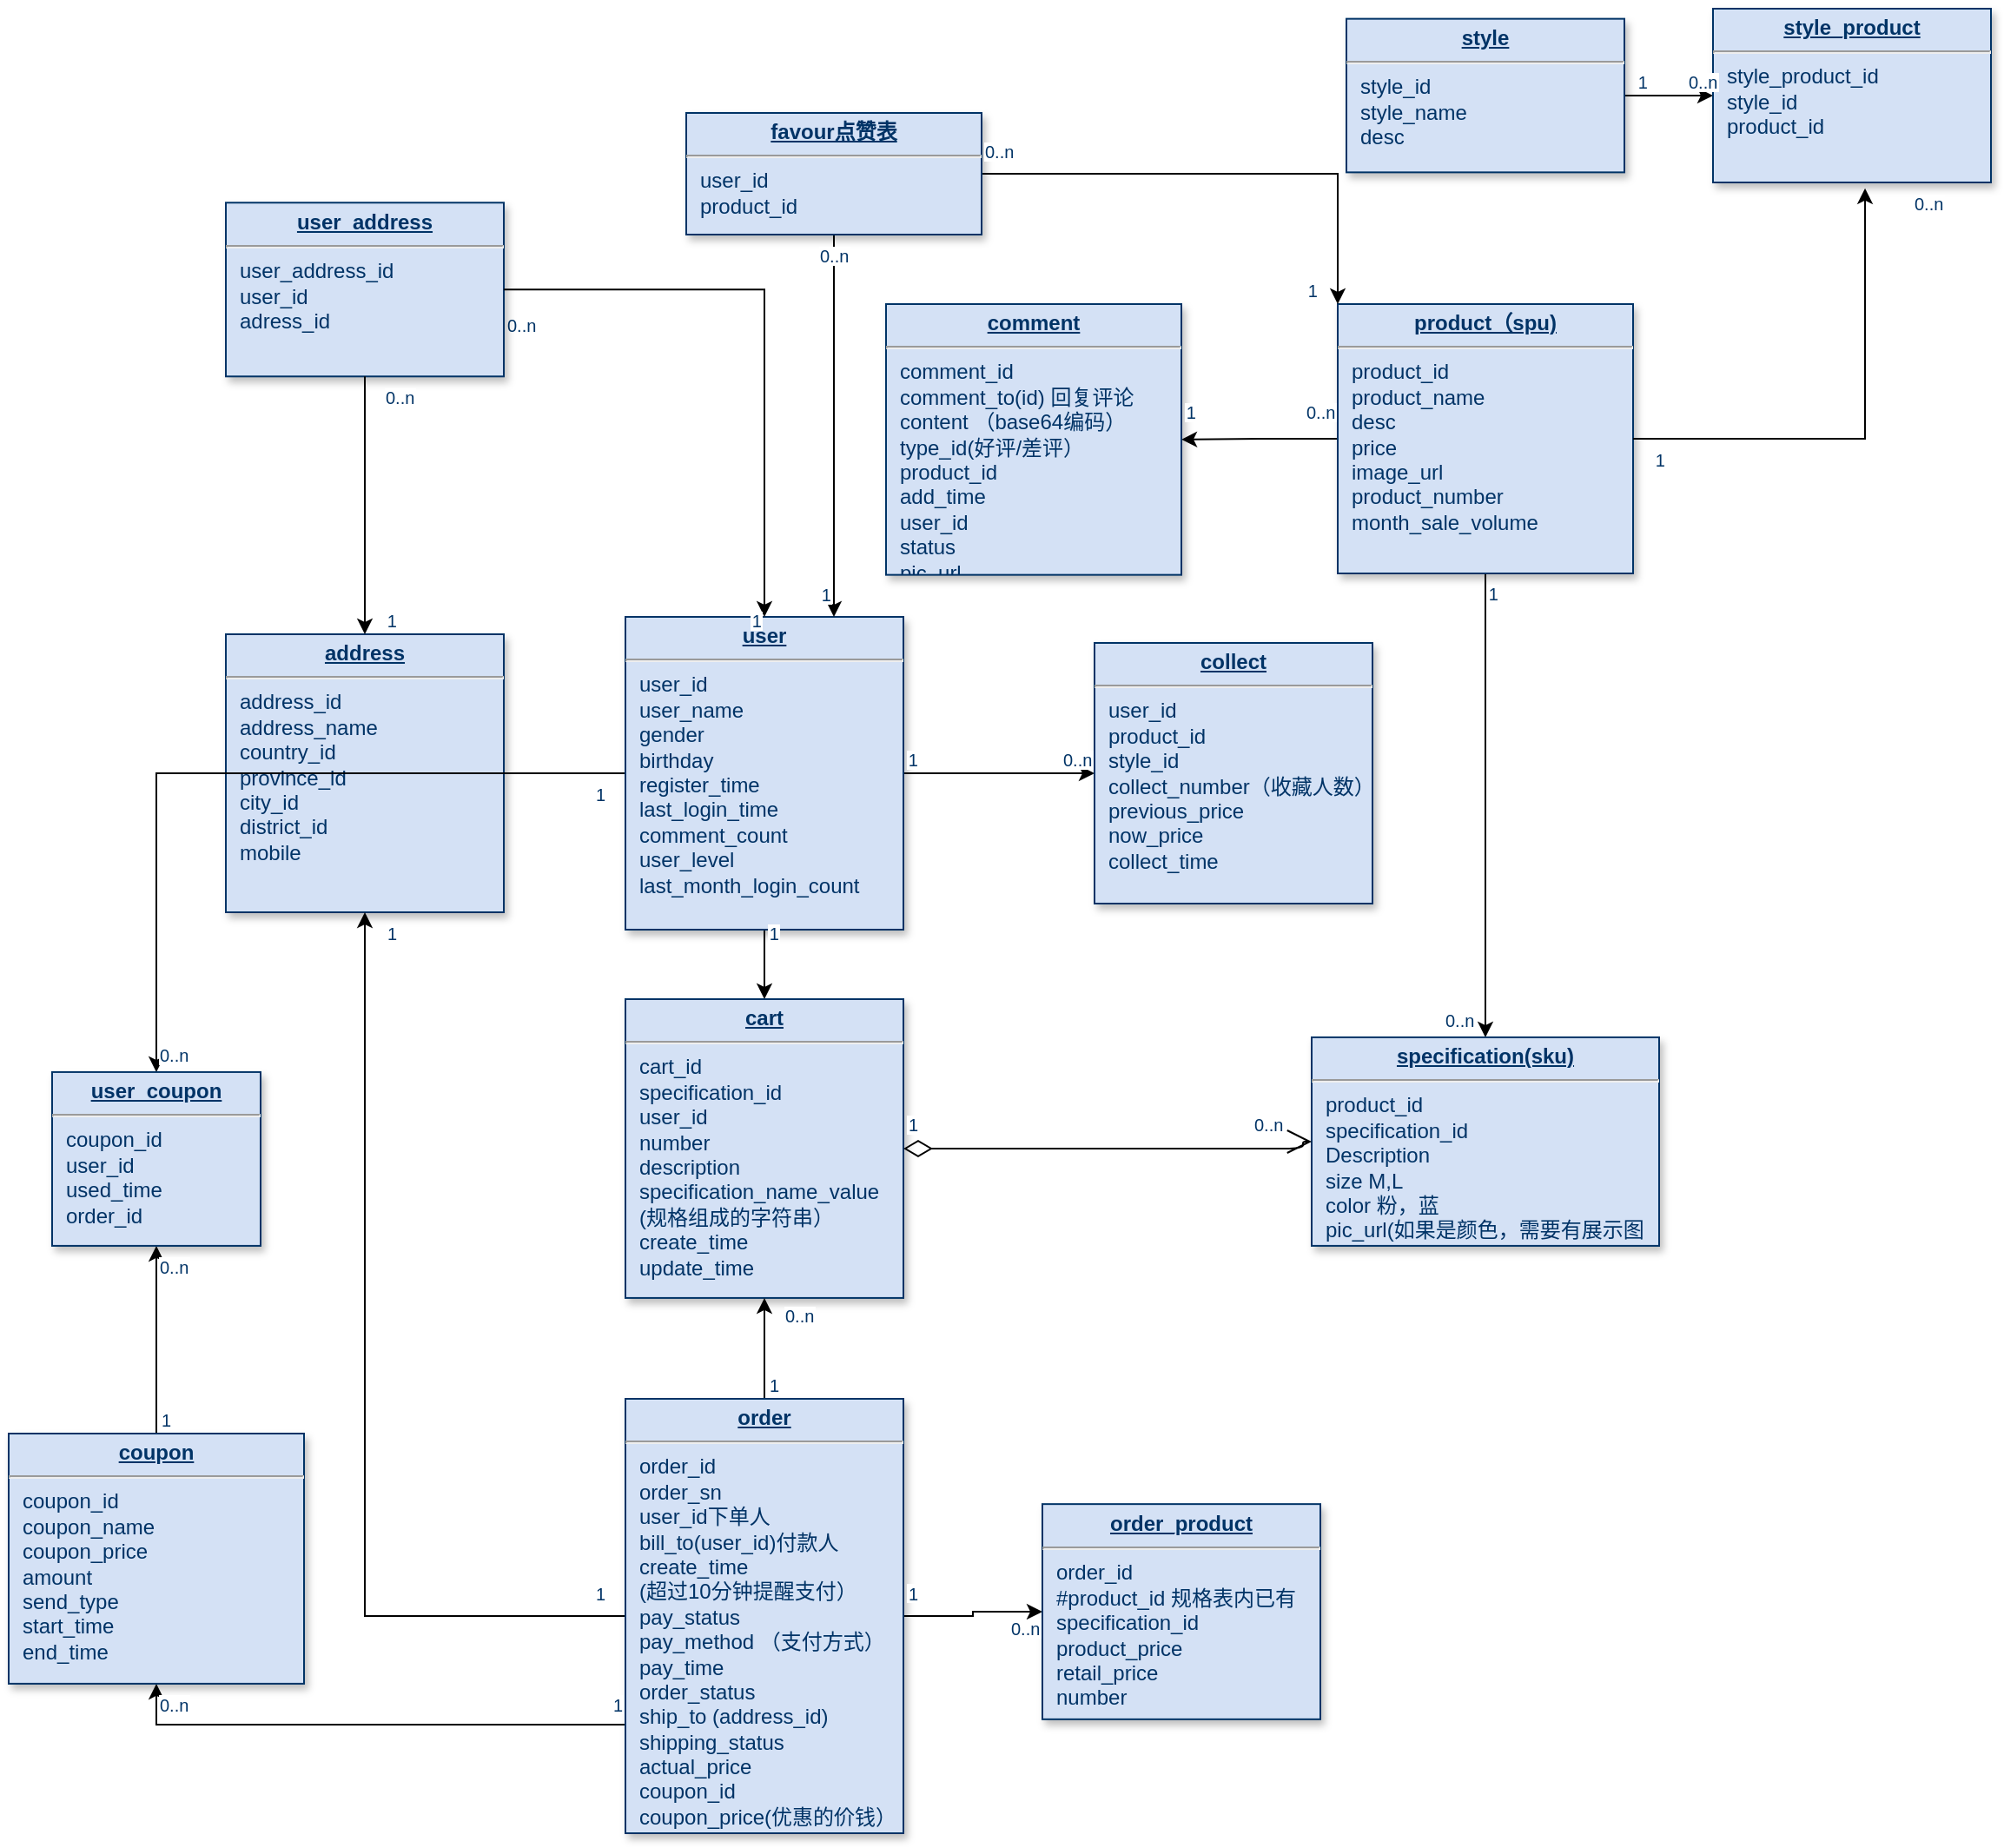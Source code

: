 <mxfile version="24.8.3">
  <diagram name="Page-1" id="efa7a0a1-bf9b-a30e-e6df-94a7791c09e9">
    <mxGraphModel dx="1621" dy="435" grid="1" gridSize="10" guides="1" tooltips="1" connect="1" arrows="1" fold="1" page="1" pageScale="1" pageWidth="826" pageHeight="1169" background="none" math="0" shadow="0">
      <root>
        <mxCell id="0" />
        <mxCell id="1" parent="0" />
        <mxCell id="pCRXO76P7cDvqqVj5QD--149" style="edgeStyle=orthogonalEdgeStyle;rounded=0;orthogonalLoop=1;jettySize=auto;html=1;exitX=1;exitY=0.5;exitDx=0;exitDy=0;entryX=0;entryY=0.5;entryDx=0;entryDy=0;" edge="1" parent="1" source="19" target="23">
          <mxGeometry relative="1" as="geometry" />
        </mxCell>
        <mxCell id="19" value="&lt;p style=&quot;margin: 0px; margin-top: 4px; text-align: center; text-decoration: underline;&quot;&gt;&lt;strong&gt;style&lt;/strong&gt;&lt;/p&gt;&lt;hr&gt;&lt;p style=&quot;margin: 0px; margin-left: 8px;&quot;&gt;style_id&lt;br&gt;style_name&lt;/p&gt;&lt;p style=&quot;margin: 0px; margin-left: 8px;&quot;&gt;desc&lt;/p&gt;&lt;p style=&quot;margin: 0px; margin-left: 8px;&quot;&gt;&lt;br&gt;&lt;/p&gt;&lt;p style=&quot;margin: 0px; margin-left: 8px;&quot;&gt;&lt;br&gt;&lt;/p&gt;" style="verticalAlign=top;align=left;overflow=fill;fontSize=12;fontFamily=Helvetica;html=1;strokeColor=#003366;shadow=1;fillColor=#D4E1F5;fontColor=#003366" parent="1" vertex="1">
          <mxGeometry x="615" y="95.82" width="160" height="88.36" as="geometry" />
        </mxCell>
        <mxCell id="pCRXO76P7cDvqqVj5QD--150" style="edgeStyle=orthogonalEdgeStyle;rounded=0;orthogonalLoop=1;jettySize=auto;html=1;exitX=0.5;exitY=1;exitDx=0;exitDy=0;" edge="1" parent="1" source="20" target="24">
          <mxGeometry relative="1" as="geometry" />
        </mxCell>
        <mxCell id="pCRXO76P7cDvqqVj5QD--157" style="edgeStyle=orthogonalEdgeStyle;rounded=0;orthogonalLoop=1;jettySize=auto;html=1;exitX=0;exitY=0.5;exitDx=0;exitDy=0;entryX=1;entryY=0.5;entryDx=0;entryDy=0;" edge="1" parent="1" source="20" target="pCRXO76P7cDvqqVj5QD--156">
          <mxGeometry relative="1" as="geometry" />
        </mxCell>
        <mxCell id="20" value="&lt;p style=&quot;margin: 0px; margin-top: 4px; text-align: center; text-decoration: underline;&quot;&gt;&lt;strong&gt;product（spu)&lt;/strong&gt;&lt;/p&gt;&lt;hr&gt;&lt;p style=&quot;margin: 0px; margin-left: 8px;&quot;&gt;&lt;span style=&quot;background-color: initial;&quot;&gt;product_id&lt;/span&gt;&lt;/p&gt;&lt;p style=&quot;margin: 0px; margin-left: 8px;&quot;&gt;&lt;span style=&quot;background-color: initial;&quot;&gt;product_name&lt;/span&gt;&lt;/p&gt;&lt;p style=&quot;margin: 0px; margin-left: 8px;&quot;&gt;&lt;span style=&quot;background-color: initial;&quot;&gt;desc&lt;/span&gt;&lt;br&gt;&lt;/p&gt;&lt;p style=&quot;margin: 0px; margin-left: 8px;&quot;&gt;&lt;span style=&quot;background-color: initial;&quot;&gt;price&lt;/span&gt;&lt;/p&gt;&lt;p style=&quot;margin: 0px; margin-left: 8px;&quot;&gt;&lt;span style=&quot;background-color: initial;&quot;&gt;image_url&lt;/span&gt;&lt;br&gt;&lt;/p&gt;&lt;p style=&quot;margin: 0px; margin-left: 8px;&quot;&gt;&lt;span style=&quot;background-color: initial;&quot;&gt;product_number&lt;/span&gt;&lt;/p&gt;&lt;p style=&quot;margin: 0px; margin-left: 8px;&quot;&gt;&lt;span style=&quot;background-color: initial;&quot;&gt;month_sale_volume&lt;br&gt;&lt;/span&gt;&lt;/p&gt;&lt;p style=&quot;margin: 0px; margin-left: 8px;&quot;&gt;&lt;span style=&quot;background-color: initial;&quot;&gt;&lt;br&gt;&lt;/span&gt;&lt;/p&gt;" style="verticalAlign=top;align=left;overflow=fill;fontSize=12;fontFamily=Helvetica;html=1;strokeColor=#003366;shadow=1;fillColor=#D4E1F5;fontColor=#003366" parent="1" vertex="1">
          <mxGeometry x="610" y="260" width="170" height="155" as="geometry" />
        </mxCell>
        <mxCell id="21" value="&lt;p style=&quot;margin: 0px; margin-top: 4px; text-align: center; text-decoration: underline;&quot;&gt;&lt;strong&gt;address&lt;/strong&gt;&lt;/p&gt;&lt;hr&gt;&lt;p style=&quot;margin: 0px; margin-left: 8px;&quot;&gt;address_id&lt;/p&gt;&lt;p style=&quot;margin: 0px; margin-left: 8px;&quot;&gt;address_name&lt;/p&gt;&lt;p style=&quot;margin: 0px; margin-left: 8px;&quot;&gt;country_id&lt;/p&gt;&lt;p style=&quot;margin: 0px; margin-left: 8px;&quot;&gt;province_id&lt;/p&gt;&lt;p style=&quot;margin: 0px; margin-left: 8px;&quot;&gt;city_id&lt;/p&gt;&lt;p style=&quot;margin: 0px; margin-left: 8px;&quot;&gt;district_id&lt;/p&gt;&lt;p style=&quot;margin: 0px; margin-left: 8px;&quot;&gt;mobile&lt;/p&gt;" style="verticalAlign=top;align=left;overflow=fill;fontSize=12;fontFamily=Helvetica;html=1;strokeColor=#003366;shadow=1;fillColor=#D4E1F5;fontColor=#003366" parent="1" vertex="1">
          <mxGeometry x="-30.0" y="450.0" width="160" height="160" as="geometry" />
        </mxCell>
        <mxCell id="23" value="&lt;p style=&quot;margin: 0px; margin-top: 4px; text-align: center; text-decoration: underline;&quot;&gt;&lt;b&gt;style_product&lt;/b&gt;&lt;/p&gt;&lt;hr&gt;&lt;p style=&quot;margin: 0px; margin-left: 8px;&quot;&gt;style_product_id&lt;/p&gt;&lt;p style=&quot;margin: 0px; margin-left: 8px;&quot;&gt;style_id&lt;/p&gt;&lt;p style=&quot;margin: 0px; margin-left: 8px;&quot;&gt;product_id&lt;/p&gt;&lt;p style=&quot;margin: 0px; margin-left: 8px;&quot;&gt;&lt;br&gt;&lt;/p&gt;" style="verticalAlign=top;align=left;overflow=fill;fontSize=12;fontFamily=Helvetica;html=1;strokeColor=#003366;shadow=1;fillColor=#D4E1F5;fontColor=#003366" parent="1" vertex="1">
          <mxGeometry x="826.0" y="90.0" width="160" height="100" as="geometry" />
        </mxCell>
        <mxCell id="24" value="&lt;p style=&quot;margin: 0px; margin-top: 4px; text-align: center; text-decoration: underline;&quot;&gt;&lt;b&gt;specification(sku)&lt;/b&gt;&lt;/p&gt;&lt;hr&gt;&lt;p style=&quot;margin: 0px; margin-left: 8px;&quot;&gt;&lt;span style=&quot;background-color: initial;&quot;&gt;product_id&lt;/span&gt;&lt;/p&gt;&lt;p style=&quot;margin: 0px; margin-left: 8px;&quot;&gt;&lt;span style=&quot;background-color: initial;&quot;&gt;specification_id&lt;/span&gt;&lt;br&gt;&lt;/p&gt;&lt;p style=&quot;margin: 0px; margin-left: 8px;&quot;&gt;&lt;span style=&quot;background-color: initial;&quot;&gt;Description&lt;/span&gt;&lt;br&gt;&lt;/p&gt;&lt;p style=&quot;margin: 0px; margin-left: 8px;&quot;&gt;size M,L&lt;/p&gt;&lt;p style=&quot;margin: 0px; margin-left: 8px;&quot;&gt;color 粉，蓝&lt;/p&gt;&lt;p style=&quot;margin: 0px; margin-left: 8px;&quot;&gt;pic_url(如果是颜色，需要有展示图&lt;/p&gt;&lt;p style=&quot;margin: 0px; margin-left: 8px;&quot;&gt;&lt;br&gt;&lt;/p&gt;" style="verticalAlign=top;align=left;overflow=fill;fontSize=12;fontFamily=Helvetica;html=1;strokeColor=#003366;shadow=1;fillColor=#D4E1F5;fontColor=#003366" parent="1" vertex="1">
          <mxGeometry x="595" y="681.96" width="200" height="120" as="geometry" />
        </mxCell>
        <mxCell id="pCRXO76P7cDvqqVj5QD--138" style="edgeStyle=orthogonalEdgeStyle;rounded=0;orthogonalLoop=1;jettySize=auto;html=1;exitX=0.5;exitY=1;exitDx=0;exitDy=0;entryX=0.5;entryY=0;entryDx=0;entryDy=0;" edge="1" parent="1" source="25" target="29">
          <mxGeometry relative="1" as="geometry" />
        </mxCell>
        <mxCell id="pCRXO76P7cDvqqVj5QD--153" value="" style="edgeStyle=orthogonalEdgeStyle;rounded=0;orthogonalLoop=1;jettySize=auto;html=1;" edge="1" parent="1" source="25" target="27">
          <mxGeometry relative="1" as="geometry" />
        </mxCell>
        <mxCell id="pCRXO76P7cDvqqVj5QD--166" style="edgeStyle=orthogonalEdgeStyle;rounded=0;orthogonalLoop=1;jettySize=auto;html=1;exitX=0;exitY=0.5;exitDx=0;exitDy=0;" edge="1" parent="1" source="25" target="pCRXO76P7cDvqqVj5QD--161">
          <mxGeometry relative="1" as="geometry" />
        </mxCell>
        <mxCell id="25" value="&lt;p style=&quot;margin: 0px; margin-top: 4px; text-align: center; text-decoration: underline;&quot;&gt;&lt;strong&gt;user&lt;/strong&gt;&lt;/p&gt;&lt;hr&gt;&lt;p style=&quot;margin: 0px; margin-left: 8px;&quot;&gt;user_id&lt;/p&gt;&lt;p style=&quot;margin: 0px; margin-left: 8px;&quot;&gt;user_name&lt;/p&gt;&lt;p style=&quot;margin: 0px; margin-left: 8px;&quot;&gt;gender&lt;/p&gt;&lt;p style=&quot;margin: 0px; margin-left: 8px;&quot;&gt;birthday&lt;/p&gt;&lt;p style=&quot;margin: 0px; margin-left: 8px;&quot;&gt;register_time&lt;/p&gt;&lt;p style=&quot;margin: 0px; margin-left: 8px;&quot;&gt;last_login_time&lt;/p&gt;&lt;p style=&quot;margin: 0px; margin-left: 8px;&quot;&gt;comment_count&lt;/p&gt;&lt;p style=&quot;margin: 0px; margin-left: 8px;&quot;&gt;user_level&lt;/p&gt;&lt;p style=&quot;margin: 0px; margin-left: 8px;&quot;&gt;last_month_login_count&lt;/p&gt;" style="verticalAlign=top;align=left;overflow=fill;fontSize=12;fontFamily=Helvetica;html=1;strokeColor=#003366;shadow=1;fillColor=#D4E1F5;fontColor=#003366" parent="1" vertex="1">
          <mxGeometry x="200" y="440" width="160" height="180" as="geometry" />
        </mxCell>
        <mxCell id="27" value="&lt;p style=&quot;margin: 4px 0px 0px; text-align: center;&quot;&gt;&lt;b&gt;&lt;u&gt;collect&lt;/u&gt;&lt;/b&gt;&lt;br&gt;&lt;/p&gt;&lt;hr&gt;&lt;p style=&quot;margin: 0px; margin-left: 8px;&quot;&gt;user_id&lt;/p&gt;&lt;p style=&quot;margin: 0px; margin-left: 8px;&quot;&gt;product_id&lt;/p&gt;&lt;p style=&quot;margin: 0px; margin-left: 8px;&quot;&gt;style_id&lt;/p&gt;&lt;p style=&quot;margin: 0px; margin-left: 8px;&quot;&gt;collect_number（收藏人数）&lt;/p&gt;&lt;p style=&quot;margin: 0px; margin-left: 8px;&quot;&gt;previous_price&lt;br&gt;&lt;/p&gt;&lt;p style=&quot;margin: 0px; margin-left: 8px;&quot;&gt;now_price&lt;/p&gt;&lt;p style=&quot;margin: 0px; margin-left: 8px;&quot;&gt;collect_time&lt;/p&gt;" style="verticalAlign=top;align=left;overflow=fill;fontSize=12;fontFamily=Helvetica;html=1;strokeColor=#003366;shadow=1;fillColor=#D4E1F5;fontColor=#003366" parent="1" vertex="1">
          <mxGeometry x="470" y="455" width="160" height="150" as="geometry" />
        </mxCell>
        <mxCell id="29" value="&lt;p style=&quot;margin: 0px; margin-top: 4px; text-align: center; text-decoration: underline;&quot;&gt;&lt;b&gt;cart&lt;/b&gt;&lt;/p&gt;&lt;hr&gt;&lt;p style=&quot;margin: 0px; margin-left: 8px;&quot;&gt;cart_id&lt;/p&gt;&lt;p style=&quot;margin: 0px 0px 0px 8px;&quot;&gt;&lt;span style=&quot;background-color: initial;&quot;&gt;specification_id&lt;/span&gt;&lt;/p&gt;&lt;p style=&quot;margin: 0px; margin-left: 8px;&quot;&gt;user_id&lt;/p&gt;&lt;p style=&quot;margin: 0px; margin-left: 8px;&quot;&gt;number&lt;/p&gt;&lt;p style=&quot;margin: 0px; margin-left: 8px;&quot;&gt;description&lt;/p&gt;&lt;p style=&quot;margin: 0px; margin-left: 8px;&quot;&gt;specification_name_value&lt;br&gt;&lt;/p&gt;&lt;p style=&quot;margin: 0px; margin-left: 8px;&quot;&gt;(规格组成的字符串）&lt;/p&gt;&lt;p style=&quot;margin: 0px; margin-left: 8px;&quot;&gt;create_time&lt;/p&gt;&lt;p style=&quot;margin: 0px; margin-left: 8px;&quot;&gt;update_time&lt;/p&gt;&lt;p style=&quot;margin: 0px; margin-left: 8px;&quot;&gt;&lt;br&gt;&lt;/p&gt;&lt;p style=&quot;margin: 0px; margin-left: 8px;&quot;&gt;&lt;br&gt;&lt;/p&gt;" style="verticalAlign=top;align=left;overflow=fill;fontSize=12;fontFamily=Helvetica;html=1;strokeColor=#003366;shadow=1;fillColor=#D4E1F5;fontColor=#003366" parent="1" vertex="1">
          <mxGeometry x="200" y="660" width="160" height="171.96" as="geometry" />
        </mxCell>
        <mxCell id="pCRXO76P7cDvqqVj5QD--137" style="edgeStyle=orthogonalEdgeStyle;rounded=0;orthogonalLoop=1;jettySize=auto;html=1;exitX=0.5;exitY=0;exitDx=0;exitDy=0;" edge="1" parent="1" source="33" target="29">
          <mxGeometry relative="1" as="geometry" />
        </mxCell>
        <mxCell id="pCRXO76P7cDvqqVj5QD--140" style="edgeStyle=orthogonalEdgeStyle;rounded=0;orthogonalLoop=1;jettySize=auto;html=1;exitX=1;exitY=0.5;exitDx=0;exitDy=0;entryX=0;entryY=0.5;entryDx=0;entryDy=0;" edge="1" parent="1" source="33" target="34">
          <mxGeometry relative="1" as="geometry" />
        </mxCell>
        <mxCell id="pCRXO76P7cDvqqVj5QD--146" style="edgeStyle=orthogonalEdgeStyle;rounded=0;orthogonalLoop=1;jettySize=auto;html=1;exitX=0;exitY=0.5;exitDx=0;exitDy=0;entryX=0.5;entryY=1;entryDx=0;entryDy=0;" edge="1" parent="1" source="33" target="21">
          <mxGeometry relative="1" as="geometry" />
        </mxCell>
        <mxCell id="pCRXO76P7cDvqqVj5QD--162" style="edgeStyle=orthogonalEdgeStyle;rounded=0;orthogonalLoop=1;jettySize=auto;html=1;exitX=0;exitY=0.75;exitDx=0;exitDy=0;entryX=0.5;entryY=1;entryDx=0;entryDy=0;" edge="1" parent="1" source="33" target="pCRXO76P7cDvqqVj5QD--160">
          <mxGeometry relative="1" as="geometry" />
        </mxCell>
        <mxCell id="33" value="&lt;p style=&quot;margin: 0px; margin-top: 4px; text-align: center; text-decoration: underline;&quot;&gt;&lt;b&gt;order&lt;/b&gt;&lt;/p&gt;&lt;hr&gt;&lt;p style=&quot;margin: 0px; margin-left: 8px;&quot;&gt;order_id&lt;/p&gt;&lt;p style=&quot;margin: 0px; margin-left: 8px;&quot;&gt;order_sn&lt;/p&gt;&lt;p style=&quot;margin: 0px; margin-left: 8px;&quot;&gt;user_id下单人&lt;/p&gt;&lt;p style=&quot;margin: 0px; margin-left: 8px;&quot;&gt;bill_to(user_id)付款人&lt;/p&gt;&lt;p style=&quot;margin: 0px; margin-left: 8px;&quot;&gt;&lt;span style=&quot;background-color: initial;&quot;&gt;create_time&lt;/span&gt;&lt;br&gt;&lt;/p&gt;&lt;p style=&quot;margin: 0px; margin-left: 8px;&quot;&gt;(超过10分钟提醒支付）&lt;br&gt;&lt;/p&gt;&lt;p style=&quot;margin: 0px; margin-left: 8px;&quot;&gt;pay_status&lt;/p&gt;&lt;p style=&quot;margin: 0px; margin-left: 8px;&quot;&gt;pay_method （支付方式）&lt;br&gt;&lt;/p&gt;&lt;p style=&quot;margin: 0px; margin-left: 8px;&quot;&gt;pay_time&lt;/p&gt;&lt;p style=&quot;margin: 0px; margin-left: 8px;&quot;&gt;order_status&lt;/p&gt;&lt;p style=&quot;margin: 0px 0px 0px 8px;&quot;&gt;&lt;span style=&quot;background-color: initial;&quot;&gt;ship_to (&lt;/span&gt;address_id)&lt;br&gt;&lt;/p&gt;&lt;p style=&quot;margin: 0px; margin-left: 8px;&quot;&gt;shipping_status&lt;/p&gt;&lt;p style=&quot;margin: 0px; margin-left: 8px;&quot;&gt;actual_price&lt;/p&gt;&lt;p style=&quot;margin: 0px; margin-left: 8px;&quot;&gt;coupon_id&lt;/p&gt;&lt;p style=&quot;margin: 0px; margin-left: 8px;&quot;&gt;coupon_price(优惠的价钱）&lt;/p&gt;" style="verticalAlign=top;align=left;overflow=fill;fontSize=12;fontFamily=Helvetica;html=1;strokeColor=#003366;shadow=1;fillColor=#D4E1F5;fontColor=#003366" parent="1" vertex="1">
          <mxGeometry x="200" y="890" width="160" height="250" as="geometry" />
        </mxCell>
        <mxCell id="34" value="&lt;p style=&quot;margin: 0px ; margin-top: 4px ; text-align: center ; text-decoration: underline&quot;&gt;&lt;strong&gt;order_product&lt;/strong&gt;&lt;/p&gt;&lt;hr&gt;&lt;p style=&quot;margin: 0px ; margin-left: 8px&quot;&gt;order_id&lt;/p&gt;&lt;p style=&quot;margin: 0px ; margin-left: 8px&quot;&gt;#product_id 规格表内已有&lt;/p&gt;&lt;p style=&quot;margin: 0px ; margin-left: 8px&quot;&gt;specification_id&lt;/p&gt;&lt;p style=&quot;margin: 0px ; margin-left: 8px&quot;&gt;product_price&lt;/p&gt;&lt;p style=&quot;margin: 0px ; margin-left: 8px&quot;&gt;retail_price&lt;/p&gt;&lt;p style=&quot;margin: 0px ; margin-left: 8px&quot;&gt;number&lt;/p&gt;&lt;p style=&quot;margin: 0px ; margin-left: 8px&quot;&gt;&lt;br&gt;&lt;/p&gt;" style="verticalAlign=top;align=left;overflow=fill;fontSize=12;fontFamily=Helvetica;html=1;strokeColor=#003366;shadow=1;fillColor=#D4E1F5;fontColor=#003366" parent="1" vertex="1">
          <mxGeometry x="440" y="950.58" width="160" height="123.84" as="geometry" />
        </mxCell>
        <mxCell id="99" value="" style="endArrow=open;endSize=12;startArrow=diamondThin;startSize=14;startFill=0;edgeStyle=orthogonalEdgeStyle" parent="1" source="29" target="24" edge="1">
          <mxGeometry x="369.36" y="360" as="geometry">
            <mxPoint x="369.36" y="360" as="sourcePoint" />
            <mxPoint x="529.36" y="360" as="targetPoint" />
            <Array as="points">
              <mxPoint x="590" y="746" />
            </Array>
          </mxGeometry>
        </mxCell>
        <mxCell id="100" value="0..n" style="resizable=0;align=left;verticalAlign=top;labelBackgroundColor=#ffffff;fontSize=10;strokeColor=#003366;shadow=1;fillColor=#D4E1F5;fontColor=#003366" parent="99" connectable="0" vertex="1">
          <mxGeometry x="-1" relative="1" as="geometry">
            <mxPoint x="60" y="264" as="offset" />
          </mxGeometry>
        </mxCell>
        <mxCell id="101" value="1" style="resizable=0;align=right;verticalAlign=top;labelBackgroundColor=#ffffff;fontSize=10;strokeColor=#003366;shadow=1;fillColor=#D4E1F5;fontColor=#003366" parent="99" connectable="0" vertex="1">
          <mxGeometry x="1" relative="1" as="geometry">
            <mxPoint x="-225" y="-22" as="offset" />
          </mxGeometry>
        </mxCell>
        <mxCell id="pCRXO76P7cDvqqVj5QD--114" value="0..n" style="resizable=0;align=left;verticalAlign=top;labelBackgroundColor=#ffffff;fontSize=10;strokeColor=#003366;shadow=1;fillColor=#D4E1F5;fontColor=#003366" connectable="0" vertex="1" parent="1">
          <mxGeometry x="130" y="260.0" as="geometry" />
        </mxCell>
        <mxCell id="pCRXO76P7cDvqqVj5QD--115" value="&lt;p style=&quot;margin: 0px; margin-top: 4px; text-align: center; text-decoration: underline;&quot;&gt;&lt;strong&gt;user_address&lt;/strong&gt;&lt;/p&gt;&lt;hr&gt;&lt;p style=&quot;margin: 0px; margin-left: 8px;&quot;&gt;user_address_id&lt;/p&gt;&lt;p style=&quot;margin: 0px; margin-left: 8px;&quot;&gt;user_id&lt;/p&gt;&lt;p style=&quot;margin: 0px; margin-left: 8px;&quot;&gt;adress_id&lt;/p&gt;&lt;p style=&quot;margin: 0px; margin-left: 8px;&quot;&gt;&lt;br&gt;&lt;/p&gt;" style="verticalAlign=top;align=left;overflow=fill;fontSize=12;fontFamily=Helvetica;html=1;strokeColor=#003366;shadow=1;fillColor=#D4E1F5;fontColor=#003366" vertex="1" parent="1">
          <mxGeometry x="-30.0" y="201.64" width="160" height="100" as="geometry" />
        </mxCell>
        <mxCell id="pCRXO76P7cDvqqVj5QD--119" value="1" style="resizable=0;align=right;verticalAlign=top;labelBackgroundColor=#ffffff;fontSize=10;strokeColor=#003366;shadow=1;fillColor=#D4E1F5;fontColor=#003366" connectable="0" vertex="1" parent="1">
          <mxGeometry x="69.997" y="430.0" as="geometry" />
        </mxCell>
        <mxCell id="pCRXO76P7cDvqqVj5QD--120" style="edgeStyle=orthogonalEdgeStyle;rounded=0;orthogonalLoop=1;jettySize=auto;html=1;exitX=1;exitY=0.5;exitDx=0;exitDy=0;entryX=0.5;entryY=0;entryDx=0;entryDy=0;" edge="1" parent="1" source="pCRXO76P7cDvqqVj5QD--115" target="25">
          <mxGeometry relative="1" as="geometry" />
        </mxCell>
        <mxCell id="pCRXO76P7cDvqqVj5QD--123" style="edgeStyle=orthogonalEdgeStyle;rounded=0;orthogonalLoop=1;jettySize=auto;html=1;exitX=0.5;exitY=1;exitDx=0;exitDy=0;entryX=0.5;entryY=0;entryDx=0;entryDy=0;" edge="1" parent="1" source="pCRXO76P7cDvqqVj5QD--115" target="21">
          <mxGeometry relative="1" as="geometry" />
        </mxCell>
        <mxCell id="pCRXO76P7cDvqqVj5QD--126" value="1" style="resizable=0;align=right;verticalAlign=top;labelBackgroundColor=#ffffff;fontSize=10;strokeColor=#003366;shadow=1;fillColor=#D4E1F5;fontColor=#003366" connectable="0" vertex="1" parent="1">
          <mxGeometry x="789.997" y="120.003" as="geometry" />
        </mxCell>
        <mxCell id="pCRXO76P7cDvqqVj5QD--130" value="0..n" style="resizable=0;align=left;verticalAlign=top;labelBackgroundColor=#ffffff;fontSize=10;strokeColor=#003366;shadow=1;fillColor=#D4E1F5;fontColor=#003366" connectable="0" vertex="1" parent="1">
          <mxGeometry x="810" y="120.0" as="geometry" />
        </mxCell>
        <mxCell id="pCRXO76P7cDvqqVj5QD--131" value="0..n" style="resizable=0;align=left;verticalAlign=top;labelBackgroundColor=#ffffff;fontSize=10;strokeColor=#003366;shadow=1;fillColor=#D4E1F5;fontColor=#003366" connectable="0" vertex="1" parent="1">
          <mxGeometry x="60.0" y="301.64" as="geometry" />
        </mxCell>
        <mxCell id="pCRXO76P7cDvqqVj5QD--132" value="0..n" style="resizable=0;align=left;verticalAlign=top;labelBackgroundColor=#ffffff;fontSize=10;strokeColor=#003366;shadow=1;fillColor=#D4E1F5;fontColor=#003366" connectable="0" vertex="1" parent="1">
          <mxGeometry x="940" y="190.0" as="geometry" />
        </mxCell>
        <mxCell id="pCRXO76P7cDvqqVj5QD--134" value="1" style="resizable=0;align=right;verticalAlign=top;labelBackgroundColor=#ffffff;fontSize=10;strokeColor=#003366;shadow=1;fillColor=#D4E1F5;fontColor=#003366" connectable="0" vertex="1" parent="1">
          <mxGeometry x="370.0" y="989.997" as="geometry" />
        </mxCell>
        <mxCell id="pCRXO76P7cDvqqVj5QD--136" value="0..n" style="resizable=0;align=left;verticalAlign=top;labelBackgroundColor=#ffffff;fontSize=10;strokeColor=#003366;shadow=1;fillColor=#D4E1F5;fontColor=#003366" connectable="0" vertex="1" parent="1">
          <mxGeometry x="290.003" y="830" as="geometry" />
        </mxCell>
        <mxCell id="pCRXO76P7cDvqqVj5QD--139" value="1" style="resizable=0;align=right;verticalAlign=top;labelBackgroundColor=#ffffff;fontSize=10;strokeColor=#003366;shadow=1;fillColor=#D4E1F5;fontColor=#003366" connectable="0" vertex="1" parent="1">
          <mxGeometry x="290.001" y="870.0" as="geometry" />
        </mxCell>
        <mxCell id="pCRXO76P7cDvqqVj5QD--142" style="edgeStyle=orthogonalEdgeStyle;rounded=0;orthogonalLoop=1;jettySize=auto;html=1;exitX=1;exitY=0.5;exitDx=0;exitDy=0;entryX=0.547;entryY=1.034;entryDx=0;entryDy=0;entryPerimeter=0;" edge="1" parent="1" source="20" target="23">
          <mxGeometry relative="1" as="geometry" />
        </mxCell>
        <mxCell id="pCRXO76P7cDvqqVj5QD--143" value="0..n" style="resizable=0;align=left;verticalAlign=top;labelBackgroundColor=#ffffff;fontSize=10;strokeColor=#003366;shadow=1;fillColor=#D4E1F5;fontColor=#003366" connectable="0" vertex="1" parent="1">
          <mxGeometry x="670" y="660" as="geometry" />
        </mxCell>
        <mxCell id="pCRXO76P7cDvqqVj5QD--144" value="1" style="resizable=0;align=right;verticalAlign=top;labelBackgroundColor=#ffffff;fontSize=10;strokeColor=#003366;shadow=1;fillColor=#D4E1F5;fontColor=#003366" connectable="0" vertex="1" parent="1">
          <mxGeometry x="799.997" y="337.5" as="geometry" />
        </mxCell>
        <mxCell id="pCRXO76P7cDvqqVj5QD--145" value="1" style="resizable=0;align=right;verticalAlign=top;labelBackgroundColor=#ffffff;fontSize=10;strokeColor=#003366;shadow=1;fillColor=#D4E1F5;fontColor=#003366" connectable="0" vertex="1" parent="1">
          <mxGeometry x="289.997" y="610.0" as="geometry" />
        </mxCell>
        <mxCell id="pCRXO76P7cDvqqVj5QD--147" value="1" style="resizable=0;align=right;verticalAlign=top;labelBackgroundColor=#ffffff;fontSize=10;strokeColor=#003366;shadow=1;fillColor=#D4E1F5;fontColor=#003366" connectable="0" vertex="1" parent="1">
          <mxGeometry x="190.001" y="990.0" as="geometry" />
        </mxCell>
        <mxCell id="pCRXO76P7cDvqqVj5QD--148" value="1" style="resizable=0;align=right;verticalAlign=top;labelBackgroundColor=#ffffff;fontSize=10;strokeColor=#003366;shadow=1;fillColor=#D4E1F5;fontColor=#003366" connectable="0" vertex="1" parent="1">
          <mxGeometry x="70.001" y="610.0" as="geometry" />
        </mxCell>
        <mxCell id="pCRXO76P7cDvqqVj5QD--151" value="1" style="resizable=0;align=right;verticalAlign=top;labelBackgroundColor=#ffffff;fontSize=10;strokeColor=#003366;shadow=1;fillColor=#D4E1F5;fontColor=#003366" connectable="0" vertex="1" parent="1">
          <mxGeometry x="799.997" y="337.5" as="geometry">
            <mxPoint x="-96" y="77" as="offset" />
          </mxGeometry>
        </mxCell>
        <mxCell id="pCRXO76P7cDvqqVj5QD--152" value="0..n" style="resizable=0;align=left;verticalAlign=top;labelBackgroundColor=#ffffff;fontSize=10;strokeColor=#003366;shadow=1;fillColor=#D4E1F5;fontColor=#003366" connectable="0" vertex="1" parent="1">
          <mxGeometry x="560.003" y="720" as="geometry" />
        </mxCell>
        <mxCell id="pCRXO76P7cDvqqVj5QD--154" value="1" style="resizable=0;align=right;verticalAlign=top;labelBackgroundColor=#ffffff;fontSize=10;strokeColor=#003366;shadow=1;fillColor=#D4E1F5;fontColor=#003366" connectable="0" vertex="1" parent="1">
          <mxGeometry x="369.997" y="510.0" as="geometry" />
        </mxCell>
        <mxCell id="pCRXO76P7cDvqqVj5QD--155" value="0..n" style="resizable=0;align=left;verticalAlign=top;labelBackgroundColor=#ffffff;fontSize=10;strokeColor=#003366;shadow=1;fillColor=#D4E1F5;fontColor=#003366" connectable="0" vertex="1" parent="1">
          <mxGeometry x="450" y="510.0" as="geometry" />
        </mxCell>
        <mxCell id="pCRXO76P7cDvqqVj5QD--156" value="&lt;p style=&quot;margin: 0px; margin-top: 4px; text-align: center; text-decoration: underline;&quot;&gt;&lt;b&gt;comment&lt;/b&gt;&lt;/p&gt;&lt;hr&gt;&lt;p style=&quot;margin: 0px; margin-left: 8px;&quot;&gt;&lt;span style=&quot;background-color: initial;&quot;&gt;comment_id&lt;/span&gt;&lt;/p&gt;&lt;p style=&quot;margin: 0px; margin-left: 8px;&quot;&gt;&lt;span style=&quot;background-color: initial;&quot;&gt;comment_to(id) 回复评论&lt;/span&gt;&lt;/p&gt;&lt;p style=&quot;margin: 0px; margin-left: 8px;&quot;&gt;&lt;span style=&quot;background-color: initial;&quot;&gt;content （base64编码）&lt;/span&gt;&lt;/p&gt;&lt;p style=&quot;margin: 0px; margin-left: 8px;&quot;&gt;&lt;span style=&quot;background-color: initial;&quot;&gt;type_id(好评/差评）&lt;/span&gt;&lt;/p&gt;&lt;p style=&quot;margin: 0px; margin-left: 8px;&quot;&gt;&lt;span style=&quot;background-color: initial;&quot;&gt;product_id&lt;/span&gt;&lt;/p&gt;&lt;p style=&quot;margin: 0px; margin-left: 8px;&quot;&gt;&lt;span style=&quot;background-color: initial;&quot;&gt;add_time&lt;/span&gt;&lt;br&gt;&lt;/p&gt;&lt;p style=&quot;margin: 0px; margin-left: 8px;&quot;&gt;&lt;span style=&quot;background-color: initial;&quot;&gt;user_id&lt;/span&gt;&lt;/p&gt;&lt;p style=&quot;margin: 0px; margin-left: 8px;&quot;&gt;&lt;span style=&quot;background-color: initial;&quot;&gt;status&lt;/span&gt;&lt;br&gt;&lt;/p&gt;&lt;p style=&quot;margin: 0px; margin-left: 8px;&quot;&gt;pic_url&lt;/p&gt;&lt;p style=&quot;margin: 0px; margin-left: 8px;&quot;&gt;&lt;span style=&quot;background-color: initial;&quot;&gt;&lt;br&gt;&lt;/span&gt;&lt;/p&gt;" style="verticalAlign=top;align=left;overflow=fill;fontSize=12;fontFamily=Helvetica;html=1;strokeColor=#003366;shadow=1;fillColor=#D4E1F5;fontColor=#003366" vertex="1" parent="1">
          <mxGeometry x="350" y="260" width="170" height="155.82" as="geometry" />
        </mxCell>
        <mxCell id="pCRXO76P7cDvqqVj5QD--158" value="1" style="resizable=0;align=right;verticalAlign=top;labelBackgroundColor=#ffffff;fontSize=10;strokeColor=#003366;shadow=1;fillColor=#D4E1F5;fontColor=#003366" connectable="0" vertex="1" parent="1">
          <mxGeometry x="529.997" y="310.0" as="geometry" />
        </mxCell>
        <mxCell id="pCRXO76P7cDvqqVj5QD--159" value="0..n" style="resizable=0;align=left;verticalAlign=top;labelBackgroundColor=#ffffff;fontSize=10;strokeColor=#003366;shadow=1;fillColor=#D4E1F5;fontColor=#003366" connectable="0" vertex="1" parent="1">
          <mxGeometry x="590" y="310" as="geometry" />
        </mxCell>
        <mxCell id="pCRXO76P7cDvqqVj5QD--170" style="edgeStyle=orthogonalEdgeStyle;rounded=0;orthogonalLoop=1;jettySize=auto;html=1;exitX=0.5;exitY=0;exitDx=0;exitDy=0;" edge="1" parent="1" source="pCRXO76P7cDvqqVj5QD--160" target="pCRXO76P7cDvqqVj5QD--161">
          <mxGeometry relative="1" as="geometry" />
        </mxCell>
        <mxCell id="pCRXO76P7cDvqqVj5QD--160" value="&lt;p style=&quot;margin: 0px; margin-top: 4px; text-align: center; text-decoration: underline;&quot;&gt;&lt;b&gt;coupon&lt;/b&gt;&lt;/p&gt;&lt;hr&gt;&lt;p style=&quot;margin: 0px; margin-left: 8px;&quot;&gt;&lt;span style=&quot;background-color: initial;&quot;&gt;coupon_id&lt;/span&gt;&lt;/p&gt;&lt;p style=&quot;margin: 0px; margin-left: 8px;&quot;&gt;&lt;span style=&quot;background-color: initial;&quot;&gt;coupon_name&lt;/span&gt;&lt;/p&gt;&lt;p style=&quot;margin: 0px; margin-left: 8px;&quot;&gt;coupon_price&lt;/p&gt;&lt;p style=&quot;margin: 0px; margin-left: 8px;&quot;&gt;amount&lt;/p&gt;&lt;p style=&quot;margin: 0px; margin-left: 8px;&quot;&gt;&lt;span style=&quot;background-color: initial;&quot;&gt;send_type&lt;/span&gt;&lt;/p&gt;&lt;p style=&quot;margin: 0px; margin-left: 8px;&quot;&gt;&lt;span style=&quot;background-color: initial;&quot;&gt;start_time&lt;/span&gt;&lt;/p&gt;&lt;p style=&quot;margin: 0px; margin-left: 8px;&quot;&gt;&lt;span style=&quot;background-color: initial;&quot;&gt;end_time&lt;/span&gt;&lt;/p&gt;&lt;p style=&quot;margin: 0px; margin-left: 8px;&quot;&gt;&lt;br&gt;&lt;/p&gt;&lt;p style=&quot;margin: 0px; margin-left: 8px;&quot;&gt;&lt;span style=&quot;background-color: initial;&quot;&gt;&lt;br&gt;&lt;/span&gt;&lt;/p&gt;" style="verticalAlign=top;align=left;overflow=fill;fontSize=12;fontFamily=Helvetica;html=1;strokeColor=#003366;shadow=1;fillColor=#D4E1F5;fontColor=#003366" vertex="1" parent="1">
          <mxGeometry x="-155" y="910" width="170" height="143.95" as="geometry" />
        </mxCell>
        <mxCell id="pCRXO76P7cDvqqVj5QD--161" value="&lt;p style=&quot;margin: 0px; margin-top: 4px; text-align: center; text-decoration: underline;&quot;&gt;&lt;b&gt;user_coupon&lt;/b&gt;&lt;/p&gt;&lt;hr&gt;&lt;p style=&quot;margin: 0px; margin-left: 8px;&quot;&gt;&lt;span style=&quot;background-color: initial;&quot;&gt;coupon_id&lt;/span&gt;&lt;/p&gt;&lt;p style=&quot;margin: 0px; margin-left: 8px;&quot;&gt;&lt;span style=&quot;background-color: initial;&quot;&gt;user_id&lt;/span&gt;&lt;/p&gt;&lt;p style=&quot;margin: 0px; margin-left: 8px;&quot;&gt;&lt;span style=&quot;background-color: initial;&quot;&gt;used_time&lt;/span&gt;&lt;/p&gt;&lt;p style=&quot;margin: 0px; margin-left: 8px;&quot;&gt;&lt;span style=&quot;background-color: initial;&quot;&gt;order_id&lt;/span&gt;&lt;/p&gt;&lt;p style=&quot;margin: 0px; margin-left: 8px;&quot;&gt;&lt;br&gt;&lt;/p&gt;&lt;p style=&quot;margin: 0px; margin-left: 8px;&quot;&gt;&lt;br&gt;&lt;/p&gt;&lt;p style=&quot;margin: 0px; margin-left: 8px;&quot;&gt;&lt;br&gt;&lt;/p&gt;&lt;p style=&quot;margin: 0px; margin-left: 8px;&quot;&gt;&lt;span style=&quot;background-color: initial;&quot;&gt;&lt;br&gt;&lt;/span&gt;&lt;/p&gt;" style="verticalAlign=top;align=left;overflow=fill;fontSize=12;fontFamily=Helvetica;html=1;strokeColor=#003366;shadow=1;fillColor=#D4E1F5;fontColor=#003366" vertex="1" parent="1">
          <mxGeometry x="-130" y="701.96" width="120" height="100" as="geometry" />
        </mxCell>
        <mxCell id="pCRXO76P7cDvqqVj5QD--163" value="1" style="resizable=0;align=right;verticalAlign=top;labelBackgroundColor=#ffffff;fontSize=10;strokeColor=#003366;shadow=1;fillColor=#D4E1F5;fontColor=#003366" connectable="0" vertex="1" parent="1">
          <mxGeometry x="200.001" y="1053.95" as="geometry" />
        </mxCell>
        <mxCell id="pCRXO76P7cDvqqVj5QD--165" value="0..n" style="resizable=0;align=left;verticalAlign=top;labelBackgroundColor=#ffffff;fontSize=10;strokeColor=#003366;shadow=1;fillColor=#D4E1F5;fontColor=#003366" connectable="0" vertex="1" parent="1">
          <mxGeometry x="-69.997" y="1053.95" as="geometry" />
        </mxCell>
        <mxCell id="pCRXO76P7cDvqqVj5QD--167" value="1" style="resizable=0;align=right;verticalAlign=top;labelBackgroundColor=#ffffff;fontSize=10;strokeColor=#003366;shadow=1;fillColor=#D4E1F5;fontColor=#003366" connectable="0" vertex="1" parent="1">
          <mxGeometry x="-59.999" y="890.0" as="geometry" />
        </mxCell>
        <mxCell id="pCRXO76P7cDvqqVj5QD--169" value="0..n" style="resizable=0;align=left;verticalAlign=top;labelBackgroundColor=#ffffff;fontSize=10;strokeColor=#003366;shadow=1;fillColor=#D4E1F5;fontColor=#003366" connectable="0" vertex="1" parent="1">
          <mxGeometry x="-70" y="680.0" as="geometry" />
        </mxCell>
        <mxCell id="pCRXO76P7cDvqqVj5QD--171" value="0..n" style="resizable=0;align=left;verticalAlign=top;labelBackgroundColor=#ffffff;fontSize=10;strokeColor=#003366;shadow=1;fillColor=#D4E1F5;fontColor=#003366" connectable="0" vertex="1" parent="1">
          <mxGeometry x="-70" y="801.96" as="geometry" />
        </mxCell>
        <mxCell id="pCRXO76P7cDvqqVj5QD--172" value="1" style="resizable=0;align=right;verticalAlign=top;labelBackgroundColor=#ffffff;fontSize=10;strokeColor=#003366;shadow=1;fillColor=#D4E1F5;fontColor=#003366" connectable="0" vertex="1" parent="1">
          <mxGeometry x="190.001" y="530.0" as="geometry" />
        </mxCell>
        <mxCell id="pCRXO76P7cDvqqVj5QD--176" style="edgeStyle=orthogonalEdgeStyle;rounded=0;orthogonalLoop=1;jettySize=auto;html=1;exitX=0.5;exitY=1;exitDx=0;exitDy=0;entryX=0.75;entryY=0;entryDx=0;entryDy=0;" edge="1" parent="1" source="pCRXO76P7cDvqqVj5QD--173" target="25">
          <mxGeometry relative="1" as="geometry" />
        </mxCell>
        <mxCell id="pCRXO76P7cDvqqVj5QD--179" style="edgeStyle=orthogonalEdgeStyle;rounded=0;orthogonalLoop=1;jettySize=auto;html=1;exitX=1;exitY=0.5;exitDx=0;exitDy=0;entryX=0;entryY=0;entryDx=0;entryDy=0;" edge="1" parent="1" source="pCRXO76P7cDvqqVj5QD--173" target="20">
          <mxGeometry relative="1" as="geometry" />
        </mxCell>
        <mxCell id="pCRXO76P7cDvqqVj5QD--173" value="&lt;p style=&quot;margin: 0px; margin-top: 4px; text-align: center; text-decoration: underline;&quot;&gt;&lt;strong&gt;favour点赞表&lt;/strong&gt;&lt;/p&gt;&lt;hr&gt;&lt;p style=&quot;margin: 0px; margin-left: 8px;&quot;&gt;&lt;span style=&quot;background-color: initial;&quot;&gt;user_id&lt;/span&gt;&lt;/p&gt;&lt;p style=&quot;margin: 0px; margin-left: 8px;&quot;&gt;&lt;span style=&quot;background-color: initial;&quot;&gt;product_id&lt;/span&gt;&lt;/p&gt;&lt;p style=&quot;margin: 0px; margin-left: 8px;&quot;&gt;&lt;br&gt;&lt;/p&gt;&lt;p style=&quot;margin: 0px; margin-left: 8px;&quot;&gt;&lt;span style=&quot;background-color: initial;&quot;&gt;&lt;br&gt;&lt;/span&gt;&lt;/p&gt;" style="verticalAlign=top;align=left;overflow=fill;fontSize=12;fontFamily=Helvetica;html=1;strokeColor=#003366;shadow=1;fillColor=#D4E1F5;fontColor=#003366" vertex="1" parent="1">
          <mxGeometry x="235" y="150" width="170" height="70" as="geometry" />
        </mxCell>
        <mxCell id="pCRXO76P7cDvqqVj5QD--174" style="edgeStyle=orthogonalEdgeStyle;rounded=0;orthogonalLoop=1;jettySize=auto;html=1;exitX=0.5;exitY=1;exitDx=0;exitDy=0;" edge="1" parent="1" source="pCRXO76P7cDvqqVj5QD--173" target="pCRXO76P7cDvqqVj5QD--173">
          <mxGeometry relative="1" as="geometry" />
        </mxCell>
        <mxCell id="pCRXO76P7cDvqqVj5QD--175" value="1" style="resizable=0;align=right;verticalAlign=top;labelBackgroundColor=#ffffff;fontSize=10;strokeColor=#003366;shadow=1;fillColor=#D4E1F5;fontColor=#003366" connectable="0" vertex="1" parent="1">
          <mxGeometry x="319.997" y="415.0" as="geometry" />
        </mxCell>
        <mxCell id="pCRXO76P7cDvqqVj5QD--177" value="1" style="resizable=0;align=right;verticalAlign=top;labelBackgroundColor=#ffffff;fontSize=10;strokeColor=#003366;shadow=1;fillColor=#D4E1F5;fontColor=#003366" connectable="0" vertex="1" parent="1">
          <mxGeometry x="279.997" y="430.0" as="geometry" />
        </mxCell>
        <mxCell id="pCRXO76P7cDvqqVj5QD--178" value="0..n" style="resizable=0;align=left;verticalAlign=top;labelBackgroundColor=#ffffff;fontSize=10;strokeColor=#003366;shadow=1;fillColor=#D4E1F5;fontColor=#003366" connectable="0" vertex="1" parent="1">
          <mxGeometry x="310" y="220.0" as="geometry" />
        </mxCell>
        <mxCell id="pCRXO76P7cDvqqVj5QD--180" value="1" style="resizable=0;align=right;verticalAlign=top;labelBackgroundColor=#ffffff;fontSize=10;strokeColor=#003366;shadow=1;fillColor=#D4E1F5;fontColor=#003366" connectable="0" vertex="1" parent="1">
          <mxGeometry x="599.997" y="240.0" as="geometry" />
        </mxCell>
        <mxCell id="pCRXO76P7cDvqqVj5QD--181" value="0..n" style="resizable=0;align=left;verticalAlign=top;labelBackgroundColor=#ffffff;fontSize=10;strokeColor=#003366;shadow=1;fillColor=#D4E1F5;fontColor=#003366" connectable="0" vertex="1" parent="1">
          <mxGeometry x="405" y="160" as="geometry" />
        </mxCell>
      </root>
    </mxGraphModel>
  </diagram>
</mxfile>
